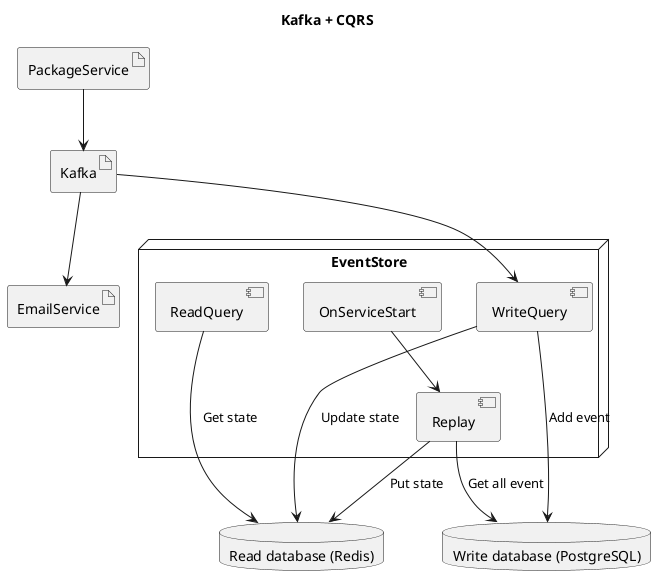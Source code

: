 @startuml package
title Kafka + CQRS

artifact Kafka
database "Read database (Redis)" as Redis
database "Write database (PostgreSQL)" as EventDatabase

artifact EmailService
artifact PackageService


node EventStore {
    component ReadQuery 
    component WriteQuery 
    component OnServiceStart
    component Replay
}

ReadQuery --> Redis : "Get state"
WriteQuery --> Redis : "Update state"
WriteQuery --> EventDatabase : "Add event"

OnServiceStart --> Replay
Replay --> EventDatabase: "Get all event"
Replay --> Redis : "Put state"

PackageService --> Kafka
Kafka --> EmailService
Kafka --> WriteQuery
@enduml
